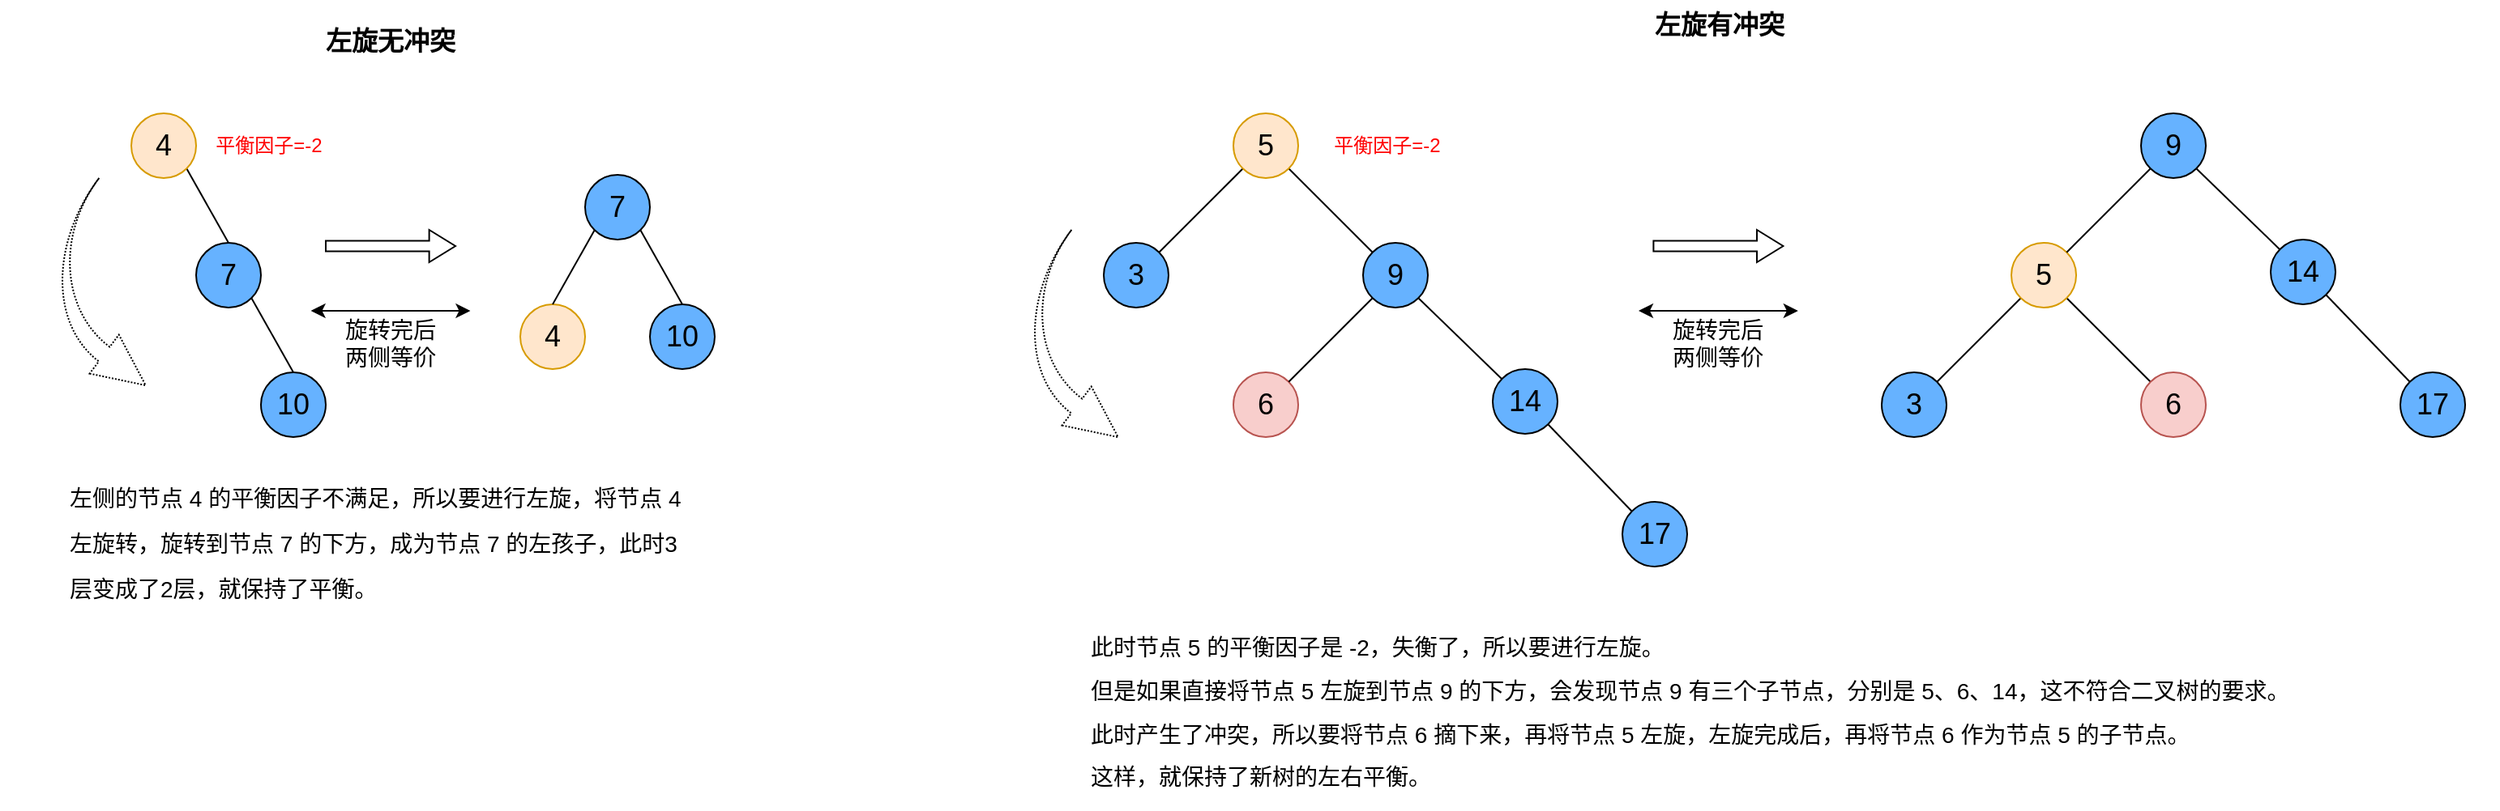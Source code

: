 <mxfile>
    <diagram id="8uxDoUME2Htshu07PI7C" name="Page-1">
        <mxGraphModel dx="2196" dy="1238" grid="1" gridSize="10" guides="1" tooltips="1" connect="1" arrows="1" fold="1" page="1" pageScale="1" pageWidth="1200" pageHeight="1920" math="0" shadow="0">
            <root>
                <mxCell id="0"/>
                <mxCell id="1" parent="0"/>
                <mxCell id="5" value="&lt;font&gt;&lt;b&gt;左旋无冲突&lt;/b&gt;&lt;/font&gt;" style="text;html=1;align=center;verticalAlign=middle;whiteSpace=wrap;rounded=0;fontSize=16;" parent="1" vertex="1">
                    <mxGeometry x="230" y="100" width="100" height="30" as="geometry"/>
                </mxCell>
                <mxCell id="18" value="&lt;font style=&quot;color: rgb(255, 0, 0);&quot;&gt;平衡因子=-2&lt;/font&gt;" style="text;html=1;align=center;verticalAlign=middle;whiteSpace=wrap;rounded=0;" parent="1" vertex="1">
                    <mxGeometry x="160" y="165" width="90" height="30" as="geometry"/>
                </mxCell>
                <mxCell id="21" value="" style="html=1;shadow=0;align=center;verticalAlign=middle;shape=mxgraph.arrows2.jumpInArrow;dy=5.58;dx=31.99;arrowHead=30.02;rotation=37;flipH=0;flipV=1;direction=east;perimeterSpacing=0;dashed=1;dashPattern=1 1;" parent="1" vertex="1">
                    <mxGeometry x="60" y="220" width="100" height="100" as="geometry"/>
                </mxCell>
                <mxCell id="22" value="" style="html=1;shadow=0;dashed=0;align=center;verticalAlign=middle;shape=mxgraph.arrows2.arrow;dy=0.68;dx=16.19;notch=0;" parent="1" vertex="1">
                    <mxGeometry x="240" y="232" width="80" height="20" as="geometry"/>
                </mxCell>
                <mxCell id="25" value="&lt;font style=&quot;color: rgb(0, 0, 0); font-size: 18px;&quot;&gt;4&lt;/font&gt;" style="ellipse;whiteSpace=wrap;html=1;aspect=fixed;fillColor=#ffe6cc;strokeColor=#d79b00;" parent="1" vertex="1">
                    <mxGeometry x="360" y="278" width="40" height="40" as="geometry"/>
                </mxCell>
                <mxCell id="26" value="&lt;font style=&quot;color: rgb(0, 0, 0); font-size: 18px;&quot;&gt;10&lt;/font&gt;" style="ellipse;whiteSpace=wrap;html=1;aspect=fixed;fillColor=#66B2FF;" parent="1" vertex="1">
                    <mxGeometry x="440" y="278" width="40" height="40" as="geometry"/>
                </mxCell>
                <mxCell id="27" style="edgeStyle=none;html=1;exitX=1;exitY=1;exitDx=0;exitDy=0;entryX=0.5;entryY=0;entryDx=0;entryDy=0;endArrow=none;endFill=0;" parent="1" source="28" target="26" edge="1">
                    <mxGeometry relative="1" as="geometry"/>
                </mxCell>
                <mxCell id="29" style="edgeStyle=none;html=1;exitX=0;exitY=1;exitDx=0;exitDy=0;entryX=0.5;entryY=0;entryDx=0;entryDy=0;endArrow=none;endFill=0;" parent="1" source="28" target="25" edge="1">
                    <mxGeometry relative="1" as="geometry"/>
                </mxCell>
                <mxCell id="28" value="&lt;font style=&quot;color: rgb(0, 0, 0); font-size: 18px;&quot;&gt;7&lt;/font&gt;" style="ellipse;whiteSpace=wrap;html=1;aspect=fixed;fillColor=#66B2FF;" parent="1" vertex="1">
                    <mxGeometry x="400" y="198" width="40" height="40" as="geometry"/>
                </mxCell>
                <mxCell id="13" style="edgeStyle=none;html=1;exitX=1;exitY=1;exitDx=0;exitDy=0;entryX=0.5;entryY=0;entryDx=0;entryDy=0;endArrow=none;endFill=0;" parent="1" source="6" target="8" edge="1">
                    <mxGeometry relative="1" as="geometry"/>
                </mxCell>
                <mxCell id="6" value="&lt;font style=&quot;color: rgb(0, 0, 0); font-size: 18px;&quot;&gt;4&lt;/font&gt;" style="ellipse;whiteSpace=wrap;html=1;aspect=fixed;fillColor=#ffe6cc;strokeColor=#d79b00;" parent="1" vertex="1">
                    <mxGeometry x="120" y="160" width="40" height="40" as="geometry"/>
                </mxCell>
                <mxCell id="7" value="&lt;font style=&quot;color: rgb(0, 0, 0); font-size: 18px;&quot;&gt;10&lt;/font&gt;" style="ellipse;whiteSpace=wrap;html=1;aspect=fixed;fillColor=#66B2FF;" parent="1" vertex="1">
                    <mxGeometry x="200" y="320" width="40" height="40" as="geometry"/>
                </mxCell>
                <mxCell id="10" style="edgeStyle=none;html=1;exitX=1;exitY=1;exitDx=0;exitDy=0;entryX=0.5;entryY=0;entryDx=0;entryDy=0;endArrow=none;endFill=0;" parent="1" source="8" target="7" edge="1">
                    <mxGeometry relative="1" as="geometry"/>
                </mxCell>
                <mxCell id="8" value="&lt;font style=&quot;color: rgb(0, 0, 0); font-size: 18px;&quot;&gt;7&lt;/font&gt;" style="ellipse;whiteSpace=wrap;html=1;aspect=fixed;fillColor=#66B2FF;" parent="1" vertex="1">
                    <mxGeometry x="160" y="240" width="40" height="40" as="geometry"/>
                </mxCell>
                <mxCell id="34" value="" style="endArrow=classic;startArrow=classic;html=1;" parent="1" edge="1">
                    <mxGeometry width="50" height="50" relative="1" as="geometry">
                        <mxPoint x="230.79" y="282" as="sourcePoint"/>
                        <mxPoint x="329.21" y="282" as="targetPoint"/>
                    </mxGeometry>
                </mxCell>
                <mxCell id="35" value="&lt;font style=&quot;font-size: 14px;&quot;&gt;旋转完后&lt;/font&gt;&lt;div&gt;&lt;font style=&quot;font-size: 14px;&quot;&gt;两侧等价&lt;/font&gt;&lt;/div&gt;" style="text;html=1;align=center;verticalAlign=middle;whiteSpace=wrap;rounded=0;" parent="1" vertex="1">
                    <mxGeometry x="240" y="287" width="80" height="30" as="geometry"/>
                </mxCell>
                <mxCell id="36" value="&lt;font style=&quot;font-size: 14px; line-height: 200%;&quot;&gt;左侧的节点 4 的平衡因子不满足，所以要进行左旋，将节点 4 左旋转，旋转到节点 7 的下方，成为节点 7 的左孩子，此时3层变成了2层，就保持了平衡。&lt;/font&gt;" style="text;html=1;align=left;verticalAlign=middle;whiteSpace=wrap;rounded=0;" parent="1" vertex="1">
                    <mxGeometry x="80" y="400" width="380" height="50" as="geometry"/>
                </mxCell>
                <mxCell id="44" style="edgeStyle=none;html=1;exitX=0;exitY=1;exitDx=0;exitDy=0;entryX=1;entryY=0;entryDx=0;entryDy=0;endArrow=none;endFill=0;" parent="1" source="38" target="39" edge="1">
                    <mxGeometry relative="1" as="geometry"/>
                </mxCell>
                <mxCell id="45" style="edgeStyle=none;html=1;exitX=1;exitY=1;exitDx=0;exitDy=0;entryX=0;entryY=0;entryDx=0;entryDy=0;endArrow=none;endFill=0;" parent="1" source="38" target="42" edge="1">
                    <mxGeometry relative="1" as="geometry"/>
                </mxCell>
                <mxCell id="38" value="&lt;font style=&quot;color: rgb(0, 0, 0); font-size: 18px;&quot;&gt;5&lt;/font&gt;" style="ellipse;whiteSpace=wrap;html=1;aspect=fixed;fillColor=#ffe6cc;strokeColor=#d79b00;" parent="1" vertex="1">
                    <mxGeometry x="800" y="160" width="40" height="40" as="geometry"/>
                </mxCell>
                <mxCell id="39" value="&lt;font style=&quot;color: rgb(0, 0, 0); font-size: 18px;&quot;&gt;3&lt;/font&gt;" style="ellipse;whiteSpace=wrap;html=1;aspect=fixed;fillColor=#66B2FF;" parent="1" vertex="1">
                    <mxGeometry x="720" y="240" width="40" height="40" as="geometry"/>
                </mxCell>
                <mxCell id="40" value="&lt;font style=&quot;color: rgb(0, 0, 0); font-size: 18px;&quot;&gt;6&lt;/font&gt;" style="ellipse;whiteSpace=wrap;html=1;aspect=fixed;fillColor=#f8cecc;strokeColor=#b85450;" parent="1" vertex="1">
                    <mxGeometry x="800" y="320" width="40" height="40" as="geometry"/>
                </mxCell>
                <mxCell id="48" style="edgeStyle=none;html=1;exitX=1;exitY=1;exitDx=0;exitDy=0;entryX=0;entryY=0;entryDx=0;entryDy=0;endArrow=none;endFill=0;" parent="1" source="41" target="43" edge="1">
                    <mxGeometry relative="1" as="geometry"/>
                </mxCell>
                <mxCell id="41" value="&lt;font style=&quot;color: rgb(0, 0, 0); font-size: 18px;&quot;&gt;14&lt;/font&gt;" style="ellipse;whiteSpace=wrap;html=1;aspect=fixed;fillColor=#66B2FF;" parent="1" vertex="1">
                    <mxGeometry x="960" y="318" width="40" height="40" as="geometry"/>
                </mxCell>
                <mxCell id="46" style="edgeStyle=none;html=1;exitX=0;exitY=1;exitDx=0;exitDy=0;entryX=1;entryY=0;entryDx=0;entryDy=0;endArrow=none;endFill=0;" parent="1" source="42" target="40" edge="1">
                    <mxGeometry relative="1" as="geometry"/>
                </mxCell>
                <mxCell id="47" style="edgeStyle=none;html=1;exitX=1;exitY=1;exitDx=0;exitDy=0;endArrow=none;endFill=0;" parent="1" source="42" target="41" edge="1">
                    <mxGeometry relative="1" as="geometry"/>
                </mxCell>
                <mxCell id="42" value="&lt;font style=&quot;color: rgb(0, 0, 0); font-size: 18px;&quot;&gt;9&lt;/font&gt;" style="ellipse;whiteSpace=wrap;html=1;aspect=fixed;fillColor=#66B2FF;" parent="1" vertex="1">
                    <mxGeometry x="880" y="240" width="40" height="40" as="geometry"/>
                </mxCell>
                <mxCell id="43" value="&lt;font style=&quot;color: rgb(0, 0, 0); font-size: 18px;&quot;&gt;17&lt;/font&gt;" style="ellipse;whiteSpace=wrap;html=1;aspect=fixed;fillColor=#66B2FF;" parent="1" vertex="1">
                    <mxGeometry x="1040" y="400" width="40" height="40" as="geometry"/>
                </mxCell>
                <mxCell id="49" value="&lt;font&gt;&lt;b&gt;左旋有冲突&lt;/b&gt;&lt;/font&gt;" style="text;html=1;align=center;verticalAlign=middle;whiteSpace=wrap;rounded=0;fontSize=16;" parent="1" vertex="1">
                    <mxGeometry x="1050" y="90" width="100" height="30" as="geometry"/>
                </mxCell>
                <mxCell id="50" value="&lt;font style=&quot;font-size: 14px; line-height: 190%;&quot;&gt;此时节点 5 的平衡因子是 -2，失衡了，所以要进行左旋。&lt;/font&gt;&lt;div style=&quot;line-height: 190%;&quot;&gt;&lt;font style=&quot;font-size: 14px; line-height: 190%;&quot;&gt;但是如果直接将节点 5 左旋到节点 9 的下方，会发现节点 9 有三个子节点，分别是 5、6、14，这不符合二叉树的要求。&lt;/font&gt;&lt;/div&gt;&lt;div style=&quot;line-height: 190%;&quot;&gt;&lt;font style=&quot;font-size: 14px; line-height: 190%;&quot;&gt;此时产生了冲突，所以要将节点 6 摘下来，再将节点 5 左旋，左旋完成后，再将节点 6 作为节点 5 的子节点。&lt;/font&gt;&lt;/div&gt;&lt;div style=&quot;line-height: 190%;&quot;&gt;&lt;font style=&quot;font-size: 14px; line-height: 190%;&quot;&gt;这样，就保持了新树的左右平衡。&lt;/font&gt;&lt;/div&gt;" style="text;html=1;align=left;verticalAlign=middle;whiteSpace=wrap;rounded=0;" parent="1" vertex="1">
                    <mxGeometry x="710" y="470" width="870" height="120" as="geometry"/>
                </mxCell>
                <mxCell id="51" value="&lt;font style=&quot;color: rgb(255, 0, 0);&quot;&gt;平衡因子=-2&lt;/font&gt;" style="text;html=1;align=center;verticalAlign=middle;whiteSpace=wrap;rounded=0;" parent="1" vertex="1">
                    <mxGeometry x="850" y="165" width="90" height="30" as="geometry"/>
                </mxCell>
                <mxCell id="52" value="" style="html=1;shadow=0;align=center;verticalAlign=middle;shape=mxgraph.arrows2.jumpInArrow;dy=5.58;dx=31.99;arrowHead=30.02;rotation=37;flipH=0;flipV=1;direction=east;perimeterSpacing=0;dashed=1;dashPattern=1 1;" parent="1" vertex="1">
                    <mxGeometry x="660" y="252" width="100" height="100" as="geometry"/>
                </mxCell>
                <mxCell id="53" value="" style="html=1;shadow=0;dashed=0;align=center;verticalAlign=middle;shape=mxgraph.arrows2.arrow;dy=0.68;dx=16.19;notch=0;" parent="1" vertex="1">
                    <mxGeometry x="1059.21" y="232" width="80" height="20" as="geometry"/>
                </mxCell>
                <mxCell id="54" value="" style="endArrow=classic;startArrow=classic;html=1;" parent="1" edge="1">
                    <mxGeometry width="50" height="50" relative="1" as="geometry">
                        <mxPoint x="1050" y="282" as="sourcePoint"/>
                        <mxPoint x="1148.42" y="282" as="targetPoint"/>
                    </mxGeometry>
                </mxCell>
                <mxCell id="55" value="&lt;font style=&quot;font-size: 14px;&quot;&gt;旋转完后&lt;/font&gt;&lt;div&gt;&lt;font style=&quot;font-size: 14px;&quot;&gt;两侧等价&lt;/font&gt;&lt;/div&gt;" style="text;html=1;align=center;verticalAlign=middle;whiteSpace=wrap;rounded=0;" parent="1" vertex="1">
                    <mxGeometry x="1059.21" y="287" width="80" height="30" as="geometry"/>
                </mxCell>
                <mxCell id="73" style="edgeStyle=none;html=1;exitX=0;exitY=1;exitDx=0;exitDy=0;entryX=1;entryY=0;entryDx=0;entryDy=0;endArrow=none;endFill=0;" parent="1" source="60" target="71" edge="1">
                    <mxGeometry relative="1" as="geometry"/>
                </mxCell>
                <mxCell id="74" style="edgeStyle=none;html=1;exitX=1;exitY=1;exitDx=0;exitDy=0;entryX=0;entryY=0;entryDx=0;entryDy=0;endArrow=none;endFill=0;" parent="1" source="60" target="72" edge="1">
                    <mxGeometry relative="1" as="geometry"/>
                </mxCell>
                <mxCell id="60" value="&lt;font style=&quot;color: rgb(0, 0, 0); font-size: 18px;&quot;&gt;5&lt;/font&gt;" style="ellipse;whiteSpace=wrap;html=1;aspect=fixed;fillColor=#ffe6cc;strokeColor=#d79b00;" parent="1" vertex="1">
                    <mxGeometry x="1280" y="240" width="40" height="40" as="geometry"/>
                </mxCell>
                <mxCell id="61" style="edgeStyle=none;html=1;exitX=1;exitY=1;exitDx=0;exitDy=0;entryX=0;entryY=0;entryDx=0;entryDy=0;endArrow=none;endFill=0;" parent="1" source="62" target="65" edge="1">
                    <mxGeometry relative="1" as="geometry"/>
                </mxCell>
                <mxCell id="62" value="&lt;font style=&quot;color: rgb(0, 0, 0); font-size: 18px;&quot;&gt;14&lt;/font&gt;" style="ellipse;whiteSpace=wrap;html=1;aspect=fixed;fillColor=#66B2FF;" parent="1" vertex="1">
                    <mxGeometry x="1440" y="238" width="40" height="40" as="geometry"/>
                </mxCell>
                <mxCell id="63" style="edgeStyle=none;html=1;exitX=0;exitY=1;exitDx=0;exitDy=0;entryX=1;entryY=0;entryDx=0;entryDy=0;endArrow=none;endFill=0;" parent="1" source="70" target="60" edge="1">
                    <mxGeometry relative="1" as="geometry"/>
                </mxCell>
                <mxCell id="64" style="edgeStyle=none;html=1;exitX=1;exitY=1;exitDx=0;exitDy=0;endArrow=none;endFill=0;" parent="1" source="70" target="62" edge="1">
                    <mxGeometry relative="1" as="geometry"/>
                </mxCell>
                <mxCell id="65" value="&lt;font style=&quot;color: rgb(0, 0, 0); font-size: 18px;&quot;&gt;17&lt;/font&gt;" style="ellipse;whiteSpace=wrap;html=1;aspect=fixed;fillColor=#66B2FF;" parent="1" vertex="1">
                    <mxGeometry x="1520" y="320" width="40" height="40" as="geometry"/>
                </mxCell>
                <mxCell id="70" value="&lt;font style=&quot;color: rgb(0, 0, 0); font-size: 18px;&quot;&gt;9&lt;/font&gt;" style="ellipse;whiteSpace=wrap;html=1;aspect=fixed;fillColor=#66B2FF;" parent="1" vertex="1">
                    <mxGeometry x="1360" y="160" width="40" height="40" as="geometry"/>
                </mxCell>
                <mxCell id="71" value="&lt;font style=&quot;color: rgb(0, 0, 0); font-size: 18px;&quot;&gt;3&lt;/font&gt;" style="ellipse;whiteSpace=wrap;html=1;aspect=fixed;fillColor=#66B2FF;" parent="1" vertex="1">
                    <mxGeometry x="1200" y="320" width="40" height="40" as="geometry"/>
                </mxCell>
                <mxCell id="72" value="&lt;font style=&quot;color: rgb(0, 0, 0); font-size: 18px;&quot;&gt;6&lt;/font&gt;" style="ellipse;whiteSpace=wrap;html=1;aspect=fixed;fillColor=#f8cecc;strokeColor=#b85450;" parent="1" vertex="1">
                    <mxGeometry x="1360" y="320" width="40" height="40" as="geometry"/>
                </mxCell>
            </root>
        </mxGraphModel>
    </diagram>
</mxfile>